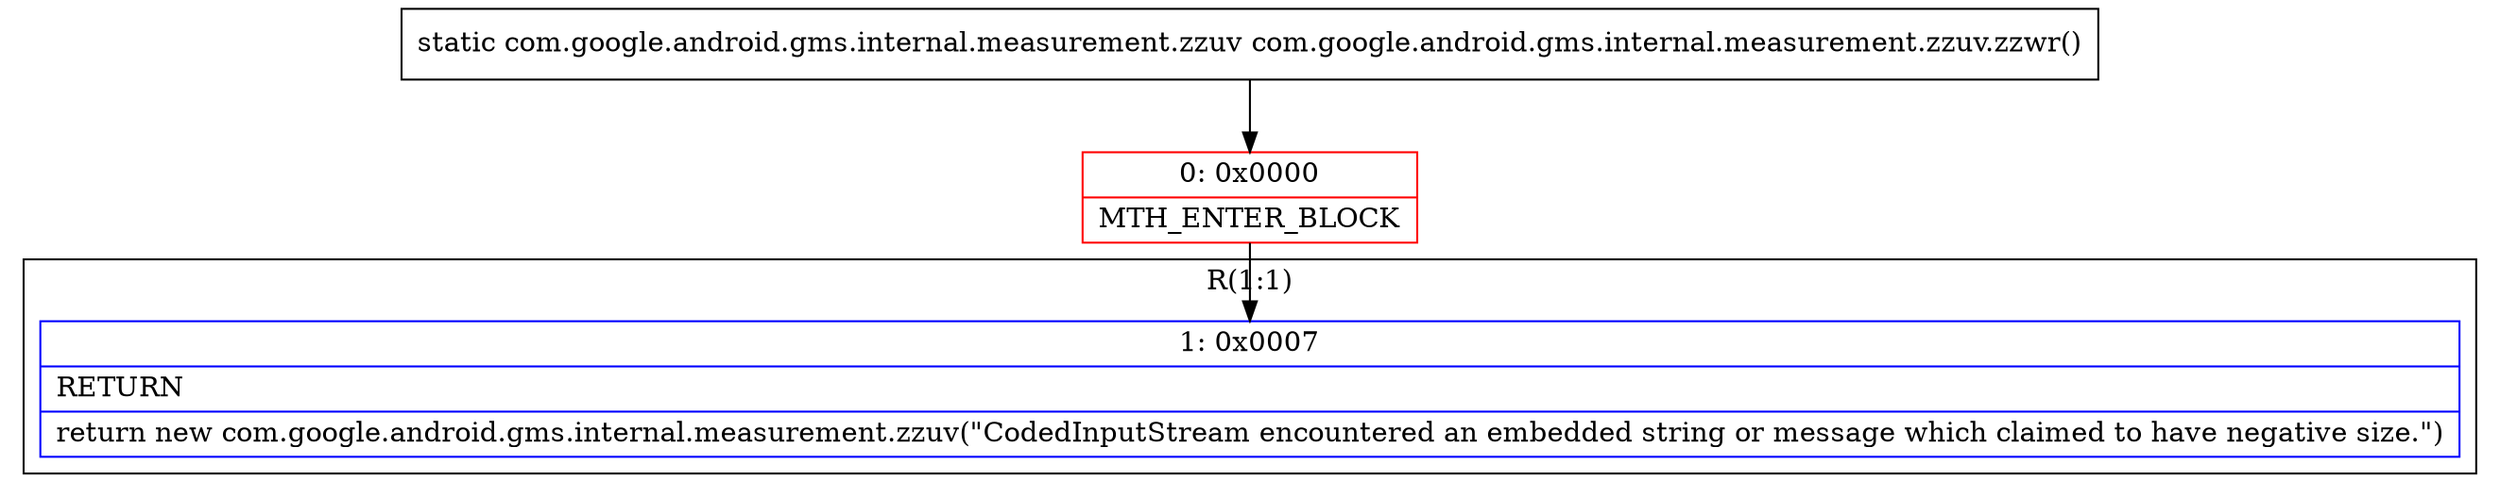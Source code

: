 digraph "CFG forcom.google.android.gms.internal.measurement.zzuv.zzwr()Lcom\/google\/android\/gms\/internal\/measurement\/zzuv;" {
subgraph cluster_Region_1362206869 {
label = "R(1:1)";
node [shape=record,color=blue];
Node_1 [shape=record,label="{1\:\ 0x0007|RETURN\l|return new com.google.android.gms.internal.measurement.zzuv(\"CodedInputStream encountered an embedded string or message which claimed to have negative size.\")\l}"];
}
Node_0 [shape=record,color=red,label="{0\:\ 0x0000|MTH_ENTER_BLOCK\l}"];
MethodNode[shape=record,label="{static com.google.android.gms.internal.measurement.zzuv com.google.android.gms.internal.measurement.zzuv.zzwr() }"];
MethodNode -> Node_0;
Node_0 -> Node_1;
}

